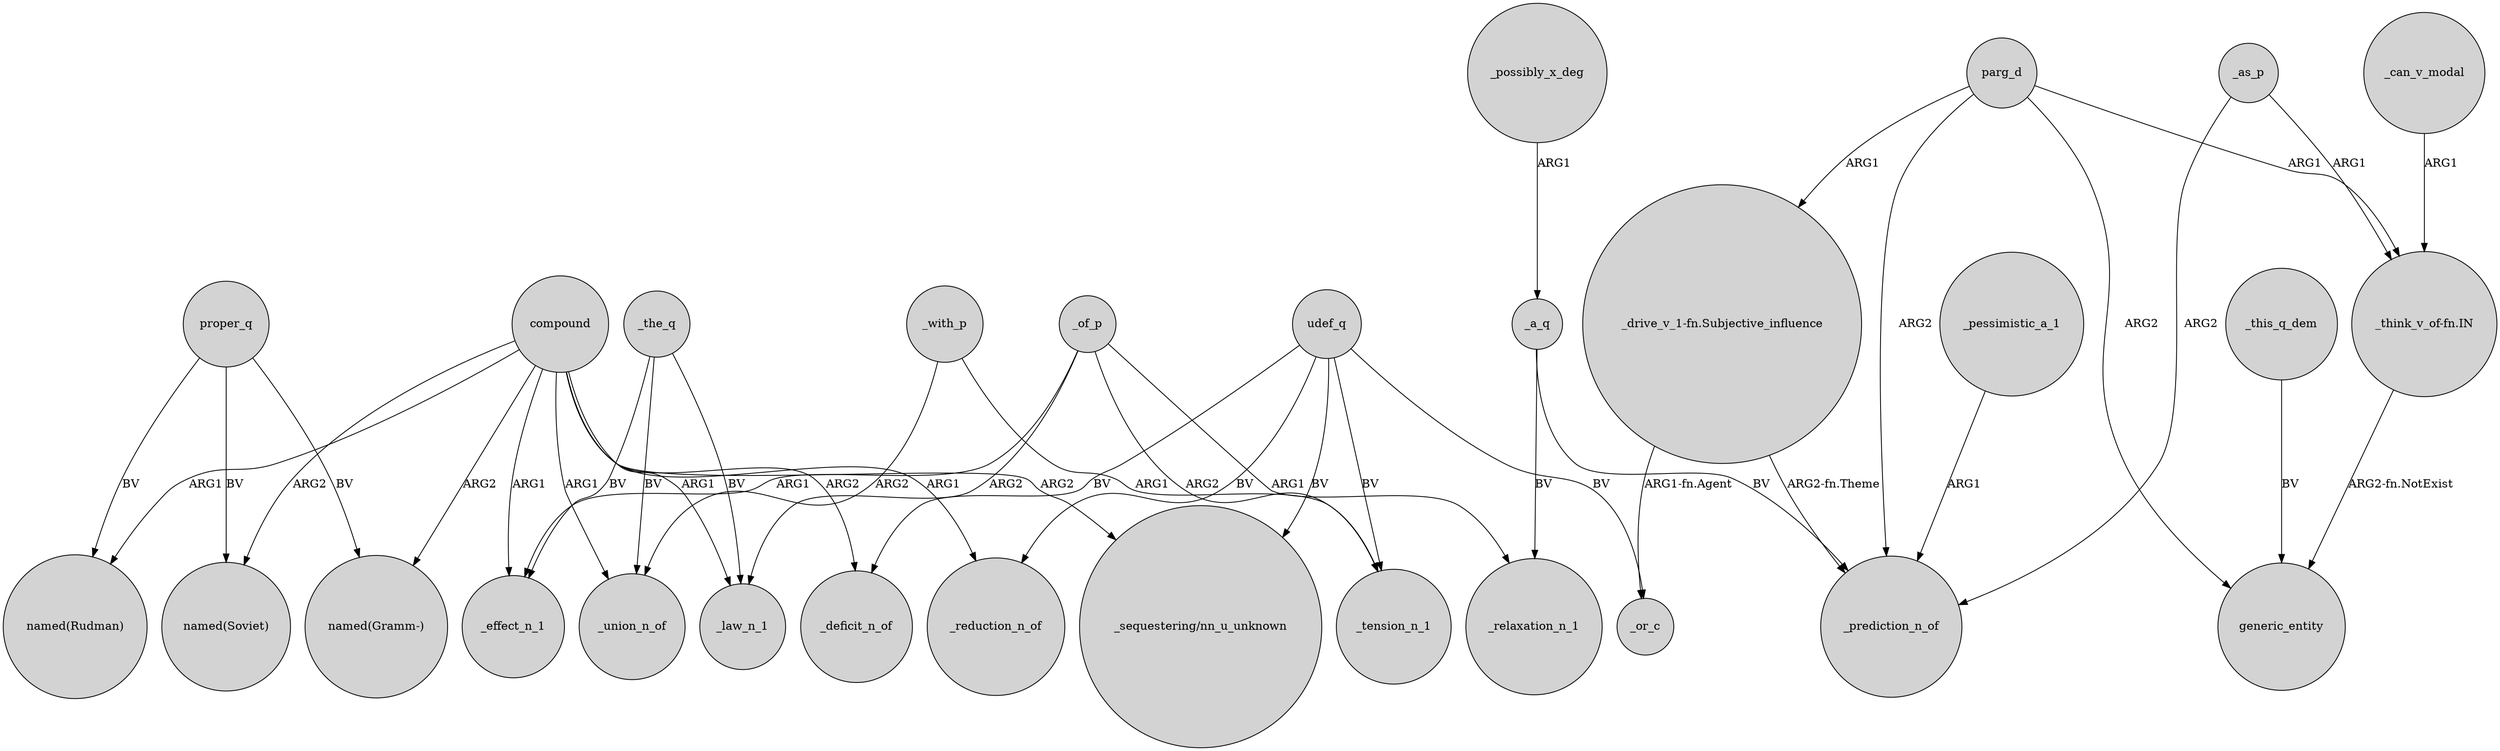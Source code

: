 digraph {
	node [shape=circle style=filled]
	_of_p -> _effect_n_1 [label=ARG1]
	_a_q -> _prediction_n_of [label=BV]
	proper_q -> "named(Rudman)" [label=BV]
	_pessimistic_a_1 -> _prediction_n_of [label=ARG1]
	_can_v_modal -> "_think_v_of-fn.IN" [label=ARG1]
	_possibly_x_deg -> _a_q [label=ARG1]
	_of_p -> _relaxation_n_1 [label=ARG1]
	compound -> "_sequestering/nn_u_unknown" [label=ARG2]
	_a_q -> _relaxation_n_1 [label=BV]
	parg_d -> generic_entity [label=ARG2]
	udef_q -> _reduction_n_of [label=BV]
	"_drive_v_1-fn.Subjective_influence" -> _or_c [label="ARG1-fn.Agent"]
	parg_d -> "_think_v_of-fn.IN" [label=ARG1]
	compound -> "named(Rudman)" [label=ARG1]
	_of_p -> _law_n_1 [label=ARG2]
	_the_q -> _union_n_of [label=BV]
	udef_q -> _or_c [label=BV]
	udef_q -> _deficit_n_of [label=BV]
	_as_p -> "_think_v_of-fn.IN" [label=ARG1]
	udef_q -> _tension_n_1 [label=BV]
	proper_q -> "named(Soviet)" [label=BV]
	_as_p -> _prediction_n_of [label=ARG2]
	parg_d -> _prediction_n_of [label=ARG2]
	_this_q_dem -> generic_entity [label=BV]
	_the_q -> _effect_n_1 [label=BV]
	"_drive_v_1-fn.Subjective_influence" -> _prediction_n_of [label="ARG2-fn.Theme"]
	parg_d -> "_drive_v_1-fn.Subjective_influence" [label=ARG1]
	udef_q -> "_sequestering/nn_u_unknown" [label=BV]
	_the_q -> _law_n_1 [label=BV]
	compound -> _deficit_n_of [label=ARG2]
	compound -> "named(Gramm-)" [label=ARG2]
	_of_p -> _tension_n_1 [label=ARG2]
	compound -> "named(Soviet)" [label=ARG2]
	compound -> _reduction_n_of [label=ARG1]
	proper_q -> "named(Gramm-)" [label=BV]
	_with_p -> _union_n_of [label=ARG2]
	"_think_v_of-fn.IN" -> generic_entity [label="ARG2-fn.NotExist"]
	compound -> _law_n_1 [label=ARG1]
	compound -> _union_n_of [label=ARG1]
	compound -> _effect_n_1 [label=ARG1]
	_with_p -> _tension_n_1 [label=ARG1]
}

